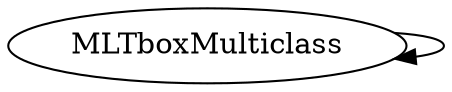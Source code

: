 /* Created by mdot for Matlab */
digraph m2html {
  MLTboxMulticlass -> MLTboxMulticlass;

  MLTboxMulticlass [URL="MLTboxMulticlass.html"];
}